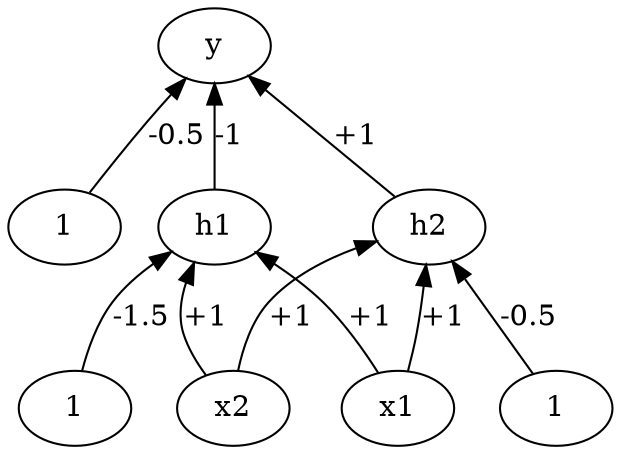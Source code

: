 digraph { rankdir=BT
yb [label="1"] yb -> y [label="-0.5"] h1 -> y [label="-1"] h2 -> y [label="+1"]
h1b [label="1"] h1b -> h1 [label="-1.5"] x1 -> h1 [label="+1"] x2 -> h1 [label="+1"]
h2b [label="1"] h2b -> h2 [label="-0.5"] x1 -> h2 [label="+1"] x2 -> h2 [label="+1"] }